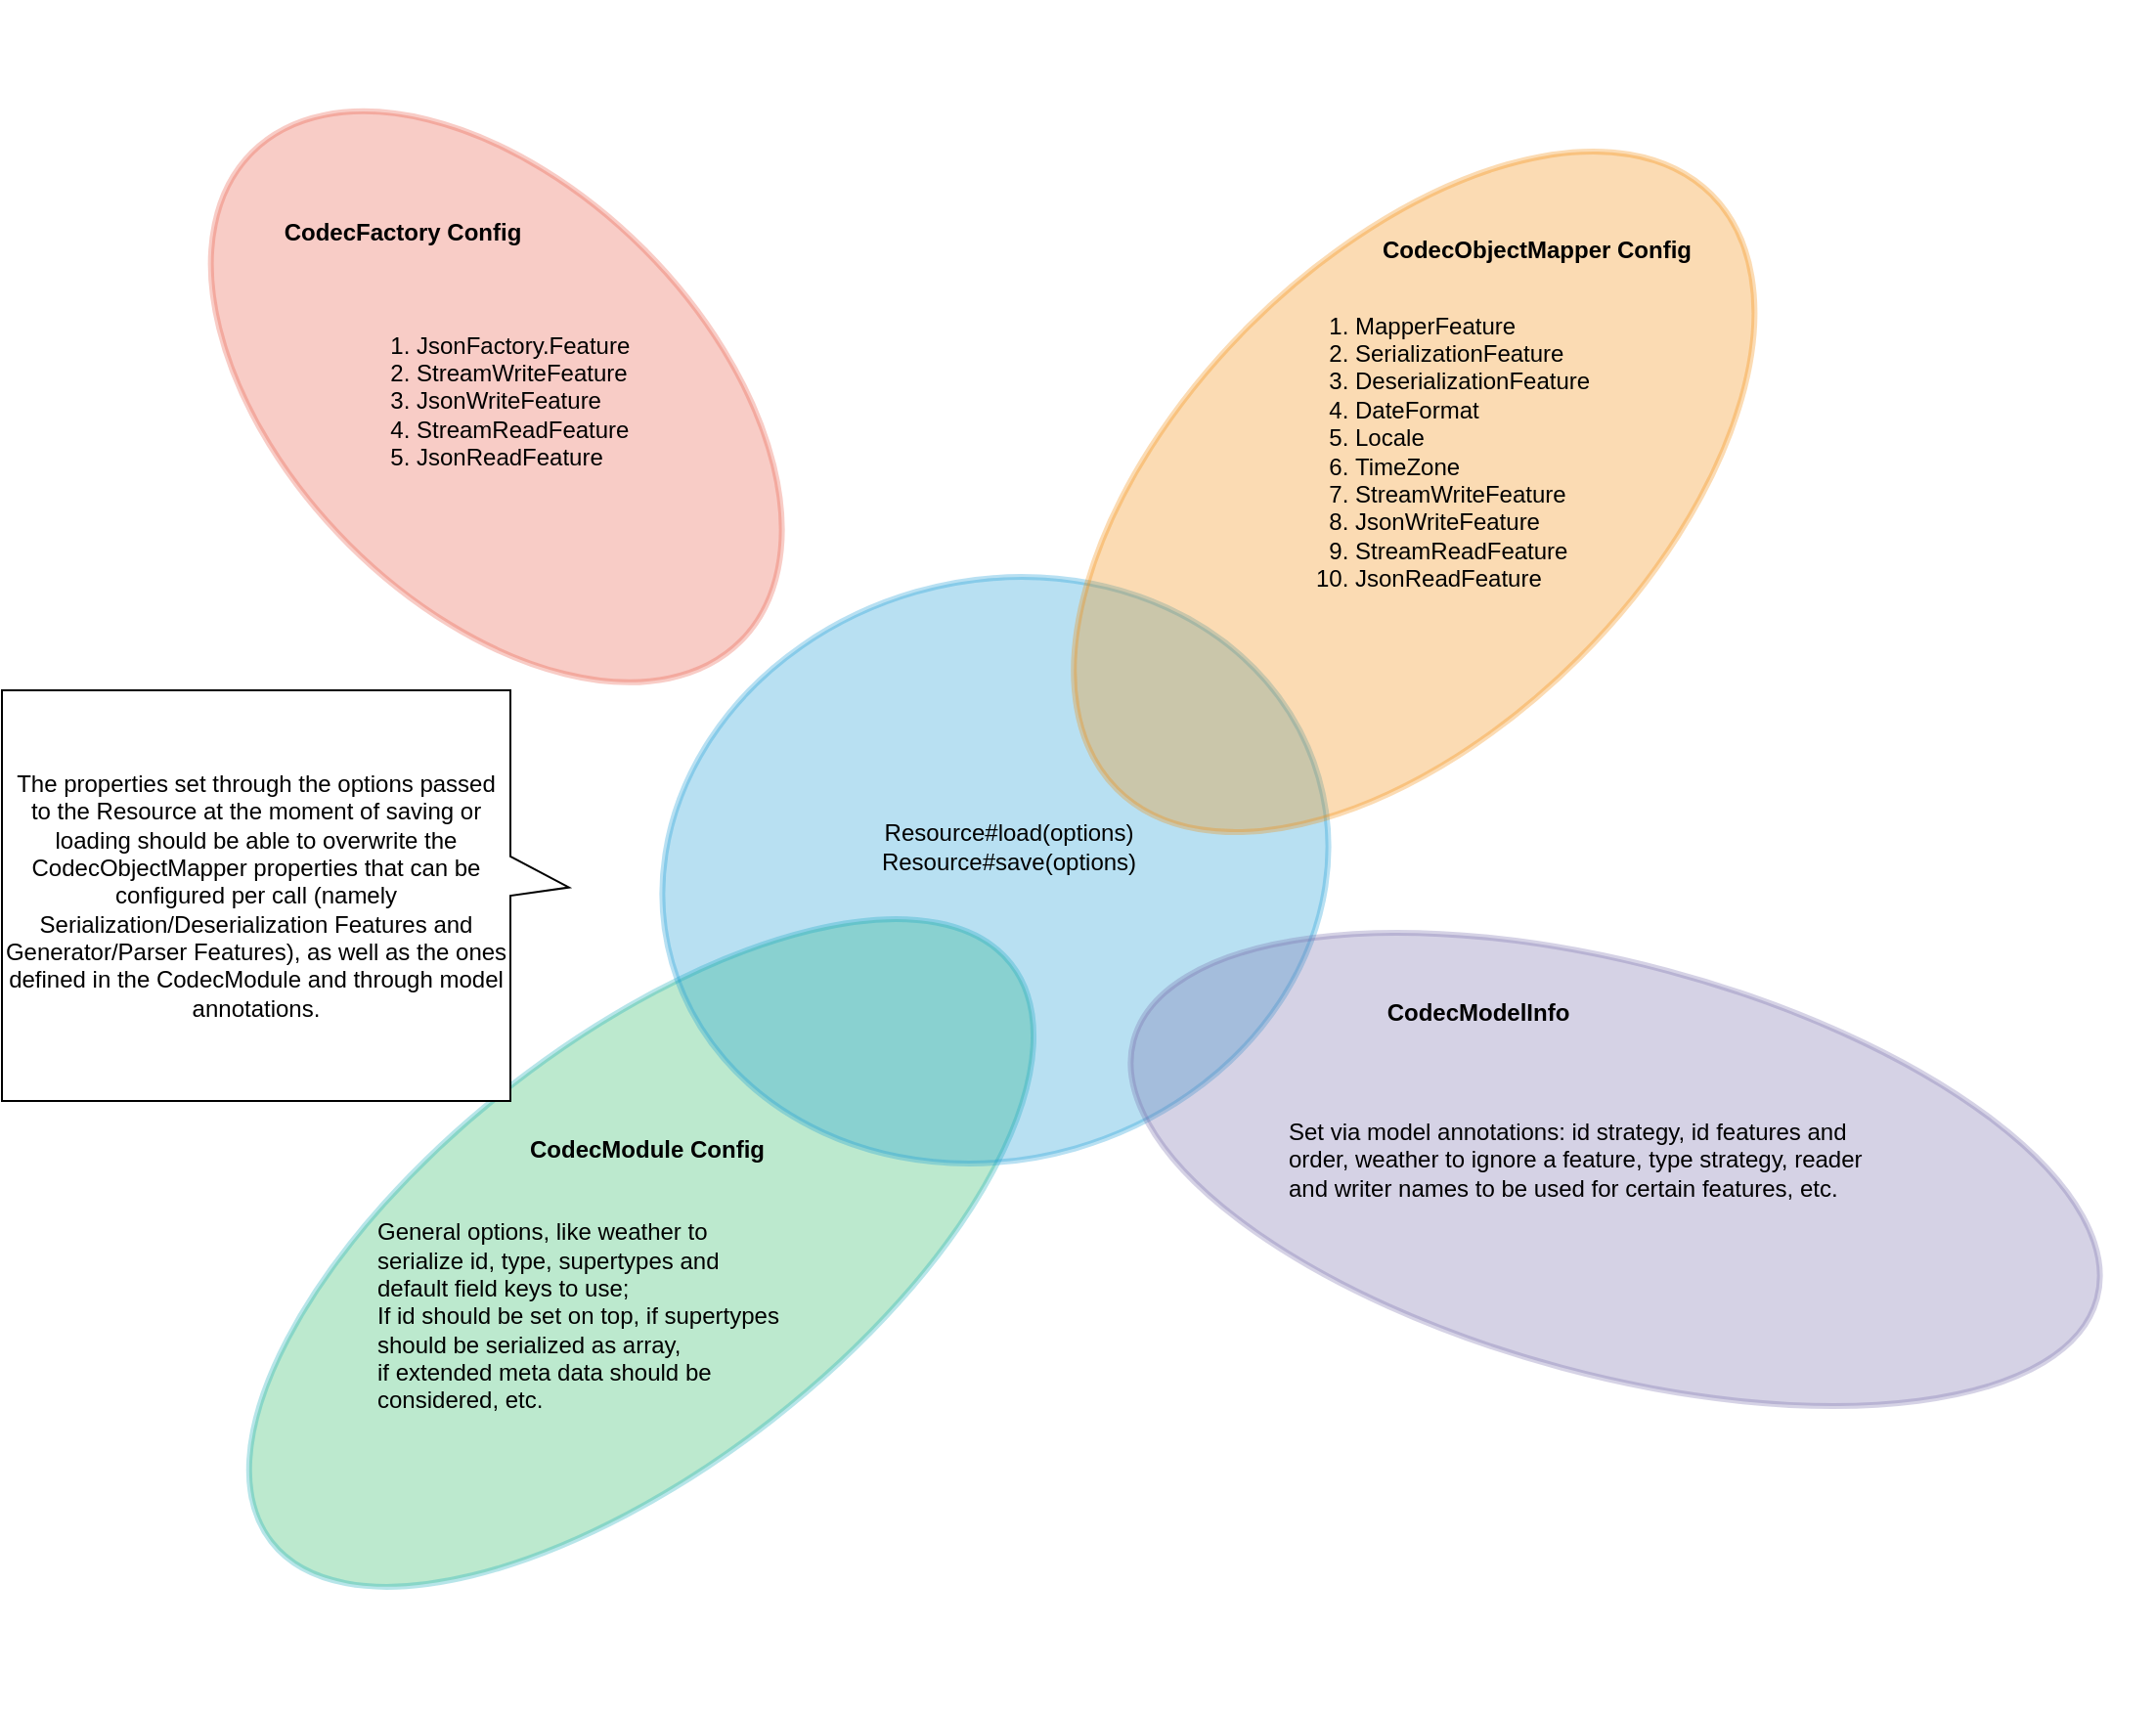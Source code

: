 <mxfile version="24.7.5">
  <diagram id="3228e29e-7158-1315-38df-8450db1d8a1d" name="Page-1">
    <mxGraphModel dx="1191" dy="1790" grid="1" gridSize="10" guides="1" tooltips="1" connect="1" arrows="1" fold="1" page="1" pageScale="1" pageWidth="1169" pageHeight="827" background="none" math="0" shadow="0">
      <root>
        <mxCell id="0" />
        <mxCell id="1" parent="0" />
        <mxCell id="21565" value="" style="ellipse;whiteSpace=wrap;html=1;rounded=1;shadow=0;labelBackgroundColor=none;strokeColor=#e85642;strokeWidth=3;fillColor=#e85642;fontFamily=Helvetica;fontSize=14;fontColor=#2F5B7C;align=center;opacity=30;rotation=-135;" parent="1" vertex="1">
          <mxGeometry x="176.11" y="83.19" width="353.43" height="213.45" as="geometry" />
        </mxCell>
        <mxCell id="21566" value="" style="ellipse;whiteSpace=wrap;html=1;rounded=1;shadow=0;labelBackgroundColor=none;strokeColor=#12aab5;strokeWidth=3;fillColor=#21B55C;fontFamily=Helvetica;fontSize=14;fontColor=#2F5B7C;align=center;opacity=30;rotation=142;" parent="1" vertex="1">
          <mxGeometry x="186.96" y="519.25" width="480" height="216.94" as="geometry" />
        </mxCell>
        <mxCell id="21567" value="" style="ellipse;whiteSpace=wrap;html=1;rounded=1;shadow=0;labelBackgroundColor=none;strokeColor=#1699d3;strokeWidth=3;fillColor=#1699d3;fontFamily=Helvetica;fontSize=14;fontColor=#2F5B7C;align=center;opacity=30;rotation=74;" parent="1" vertex="1">
          <mxGeometry x="460" y="260" width="295.98" height="344" as="geometry" />
        </mxCell>
        <mxCell id="21568" value="" style="ellipse;whiteSpace=wrap;html=1;rounded=1;shadow=0;labelBackgroundColor=none;strokeColor=#F08705;strokeWidth=3;fillColor=#F08705;fontFamily=Helvetica;fontSize=14;fontColor=#2F5B7C;align=center;opacity=30;rotation=-45;direction=west;" parent="1" vertex="1">
          <mxGeometry x="607.16" y="118.75" width="430" height="239.52" as="geometry" />
        </mxCell>
        <mxCell id="21569" value="" style="ellipse;whiteSpace=wrap;html=1;rounded=1;shadow=0;labelBackgroundColor=none;strokeColor=#736ca8;strokeWidth=3;fillColor=#736ca8;fontFamily=Helvetica;fontSize=14;fontColor=#2F5B7C;align=center;opacity=30;rotation=15;" parent="1" vertex="1">
          <mxGeometry x="670" y="480" width="510" height="210" as="geometry" />
        </mxCell>
        <mxCell id="iCVGjswf5mPfFr9611RF-21591" value="Resource#load(options)&lt;div&gt;Resource#save(options)&lt;/div&gt;" style="text;html=1;align=center;verticalAlign=middle;whiteSpace=wrap;rounded=0;" parent="1" vertex="1">
          <mxGeometry x="550" y="400.38" width="130" height="39.62" as="geometry" />
        </mxCell>
        <mxCell id="iCVGjswf5mPfFr9611RF-21592" value="&lt;div&gt;&lt;b&gt;CodecModelInfo&lt;/b&gt;&lt;/div&gt;" style="text;html=1;align=center;verticalAlign=middle;whiteSpace=wrap;rounded=0;" parent="1" vertex="1">
          <mxGeometry x="770" y="480" width="170" height="50" as="geometry" />
        </mxCell>
        <mxCell id="iCVGjswf5mPfFr9611RF-21593" value="&lt;b&gt;CodecModule Config&lt;/b&gt;" style="text;html=1;align=center;verticalAlign=middle;whiteSpace=wrap;rounded=0;" parent="1" vertex="1">
          <mxGeometry x="360" y="560" width="140" height="30" as="geometry" />
        </mxCell>
        <mxCell id="iCVGjswf5mPfFr9611RF-21594" value="&lt;b&gt;CodecFactory Config&lt;/b&gt;" style="text;html=1;align=center;verticalAlign=middle;whiteSpace=wrap;rounded=0;" parent="1" vertex="1">
          <mxGeometry x="220" y="92.08" width="170" height="27.92" as="geometry" />
        </mxCell>
        <mxCell id="iCVGjswf5mPfFr9611RF-21595" value="&lt;b&gt;CodecObjectMapper &lt;/b&gt;&lt;b style=&quot;background-color: initial;&quot;&gt;Config&lt;/b&gt;" style="text;html=1;align=center;verticalAlign=middle;whiteSpace=wrap;rounded=0;" parent="1" vertex="1">
          <mxGeometry x="800" y="100" width="170" height="30" as="geometry" />
        </mxCell>
        <mxCell id="iCVGjswf5mPfFr9611RF-21597" value="The properties set through the options passed to the Resource at the moment of saving or loading should be able to overwrite the CodecObjectMapper properties that can be configured per call (namely Serialization/Deserialization Features and Generator/Parser Features), as well as the ones defined in the CodecModule and through model annotations." style="shape=callout;whiteSpace=wrap;html=1;perimeter=calloutPerimeter;size=30;position=0.5;direction=north;position2=0.52;" parent="1" vertex="1">
          <mxGeometry x="100" y="340" width="290" height="210" as="geometry" />
        </mxCell>
        <mxCell id="jOIaOFqzgeNw6U-2L7ip-21569" value="&lt;ol&gt;&lt;li&gt;JsonFactory.Feature&lt;/li&gt;&lt;li&gt;StreamWriteFeature&lt;/li&gt;&lt;li&gt;JsonWriteFeature&lt;/li&gt;&lt;li&gt;StreamReadFeature&lt;/li&gt;&lt;li&gt;JsonReadFeature&lt;/li&gt;&lt;/ol&gt;" style="text;html=1;align=left;verticalAlign=middle;whiteSpace=wrap;rounded=0;" vertex="1" parent="1">
          <mxGeometry x="270" y="143.9" width="170" height="96.1" as="geometry" />
        </mxCell>
        <mxCell id="jOIaOFqzgeNw6U-2L7ip-21570" value="&lt;ol&gt;&lt;li&gt;&lt;span style=&quot;background-color: initial;&quot;&gt;MapperFeature&lt;/span&gt;&lt;/li&gt;&lt;li&gt;&lt;span style=&quot;background-color: initial;&quot;&gt;SerializationFeature&lt;/span&gt;&lt;/li&gt;&lt;li&gt;&lt;span style=&quot;background-color: initial;&quot;&gt;DeserializationFeature&lt;/span&gt;&lt;/li&gt;&lt;li&gt;&lt;span style=&quot;background-color: initial;&quot;&gt;DateFormat&lt;/span&gt;&lt;/li&gt;&lt;li&gt;&lt;span style=&quot;background-color: initial;&quot;&gt;Locale&lt;/span&gt;&lt;/li&gt;&lt;li&gt;&lt;span style=&quot;background-color: initial;&quot;&gt;TimeZone&lt;/span&gt;&lt;/li&gt;&lt;li&gt;&lt;span style=&quot;background-color: initial;&quot;&gt;StreamWriteFeature&lt;/span&gt;&lt;br&gt;&lt;/li&gt;&lt;li&gt;JsonWriteFeature&lt;/li&gt;&lt;li&gt;StreamReadFeature&lt;/li&gt;&lt;li&gt;JsonReadFeature&lt;/li&gt;&lt;/ol&gt;" style="text;html=1;align=left;verticalAlign=middle;whiteSpace=wrap;rounded=0;" vertex="1" parent="1">
          <mxGeometry x="750" y="150" width="170" height="136.56" as="geometry" />
        </mxCell>
        <mxCell id="jOIaOFqzgeNw6U-2L7ip-21572" value="General options, like weather to serialize id, type, supertypes and default field keys to use;&amp;nbsp;&lt;div&gt;If id should be set on top, if supertypes should be serialized as array,&amp;nbsp;&lt;/div&gt;&lt;div&gt;if extended meta data should be considered, etc.&lt;/div&gt;" style="text;html=1;align=left;verticalAlign=middle;whiteSpace=wrap;rounded=0;" vertex="1" parent="1">
          <mxGeometry x="290" y="620" width="210" height="80" as="geometry" />
        </mxCell>
        <mxCell id="jOIaOFqzgeNw6U-2L7ip-21573" value="Set via model annotations: id strategy, id features and order, weather to ignore a feature, type strategy, reader and writer names to be used for certain features, etc." style="text;html=1;align=left;verticalAlign=middle;whiteSpace=wrap;rounded=0;" vertex="1" parent="1">
          <mxGeometry x="755.98" y="540" width="314.02" height="80" as="geometry" />
        </mxCell>
      </root>
    </mxGraphModel>
  </diagram>
</mxfile>
